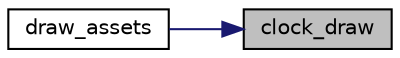 digraph "clock_draw"
{
 // LATEX_PDF_SIZE
  edge [fontname="Helvetica",fontsize="10",labelfontname="Helvetica",labelfontsize="10"];
  node [fontname="Helvetica",fontsize="10",shape=record];
  rankdir="RL";
  Node1 [label="clock_draw",height=0.2,width=0.4,color="black", fillcolor="grey75", style="filled", fontcolor="black",tooltip="Draws the clock on the screen."];
  Node1 -> Node2 [dir="back",color="midnightblue",fontsize="10",style="solid"];
  Node2 [label="draw_assets",height=0.2,width=0.4,color="black", fillcolor="white", style="filled",URL="$proj_8c.html#a850e4280fdbac0d3b47a94e871905e54",tooltip="Draws the program assets on screen."];
}
